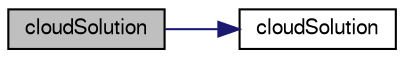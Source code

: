 digraph "cloudSolution"
{
  bgcolor="transparent";
  edge [fontname="FreeSans",fontsize="10",labelfontname="FreeSans",labelfontsize="10"];
  node [fontname="FreeSans",fontsize="10",shape=record];
  rankdir="LR";
  Node3 [label="cloudSolution",height=0.2,width=0.4,color="black", fillcolor="grey75", style="filled", fontcolor="black"];
  Node3 -> Node4 [color="midnightblue",fontsize="10",style="solid",fontname="FreeSans"];
  Node4 [label="cloudSolution",height=0.2,width=0.4,color="black",URL="$a23762.html#ae25b9be90c389b7da12e2c3a1fc2218c",tooltip="Construct null from mesh reference. "];
}
